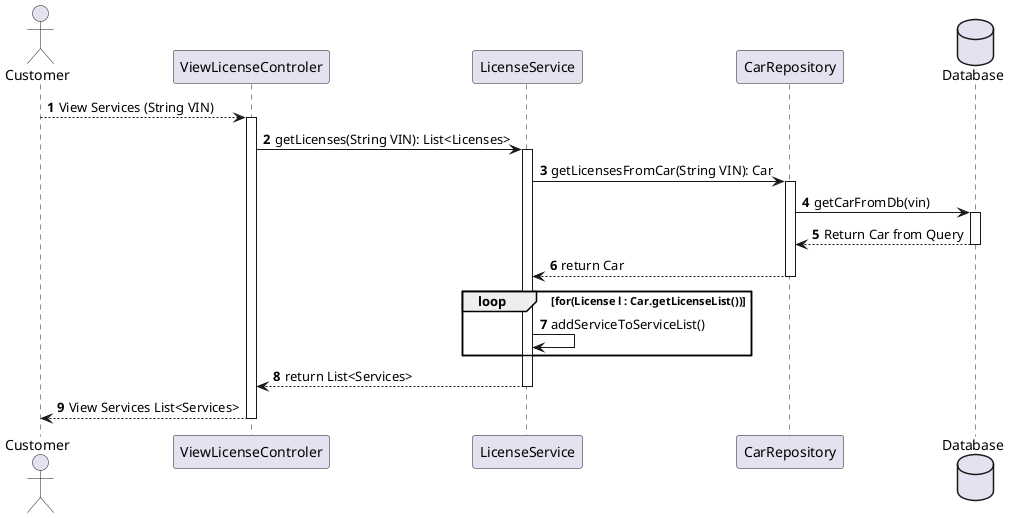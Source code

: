 @startuml
'https://plantuml.com/sequence-diagram

autonumber

Actor Customer as c
Participant ViewLicenseControler as vlc
Participant LicenseService as ls
Participant CarRepository as cr
database Database as db

c --->vlc:View Services (String VIN)
activate vlc
vlc -> ls:getLicenses(String VIN): List<Licenses>
activate ls
ls -> cr: getLicensesFromCar(String VIN): Car
activate cr
cr->db: getCarFromDb(vin)
activate db
db-->cr: Return Car from Query
deactivate db
cr-->ls: return Car
deactivate cr
loop for(License l : Car.getLicenseList())
    ls->ls: addServiceToServiceList()
    end

ls-->vlc: return List<Services>
deactivate ls
vlc-->c: View Services List<Services>
deactivate vlc

@enduml